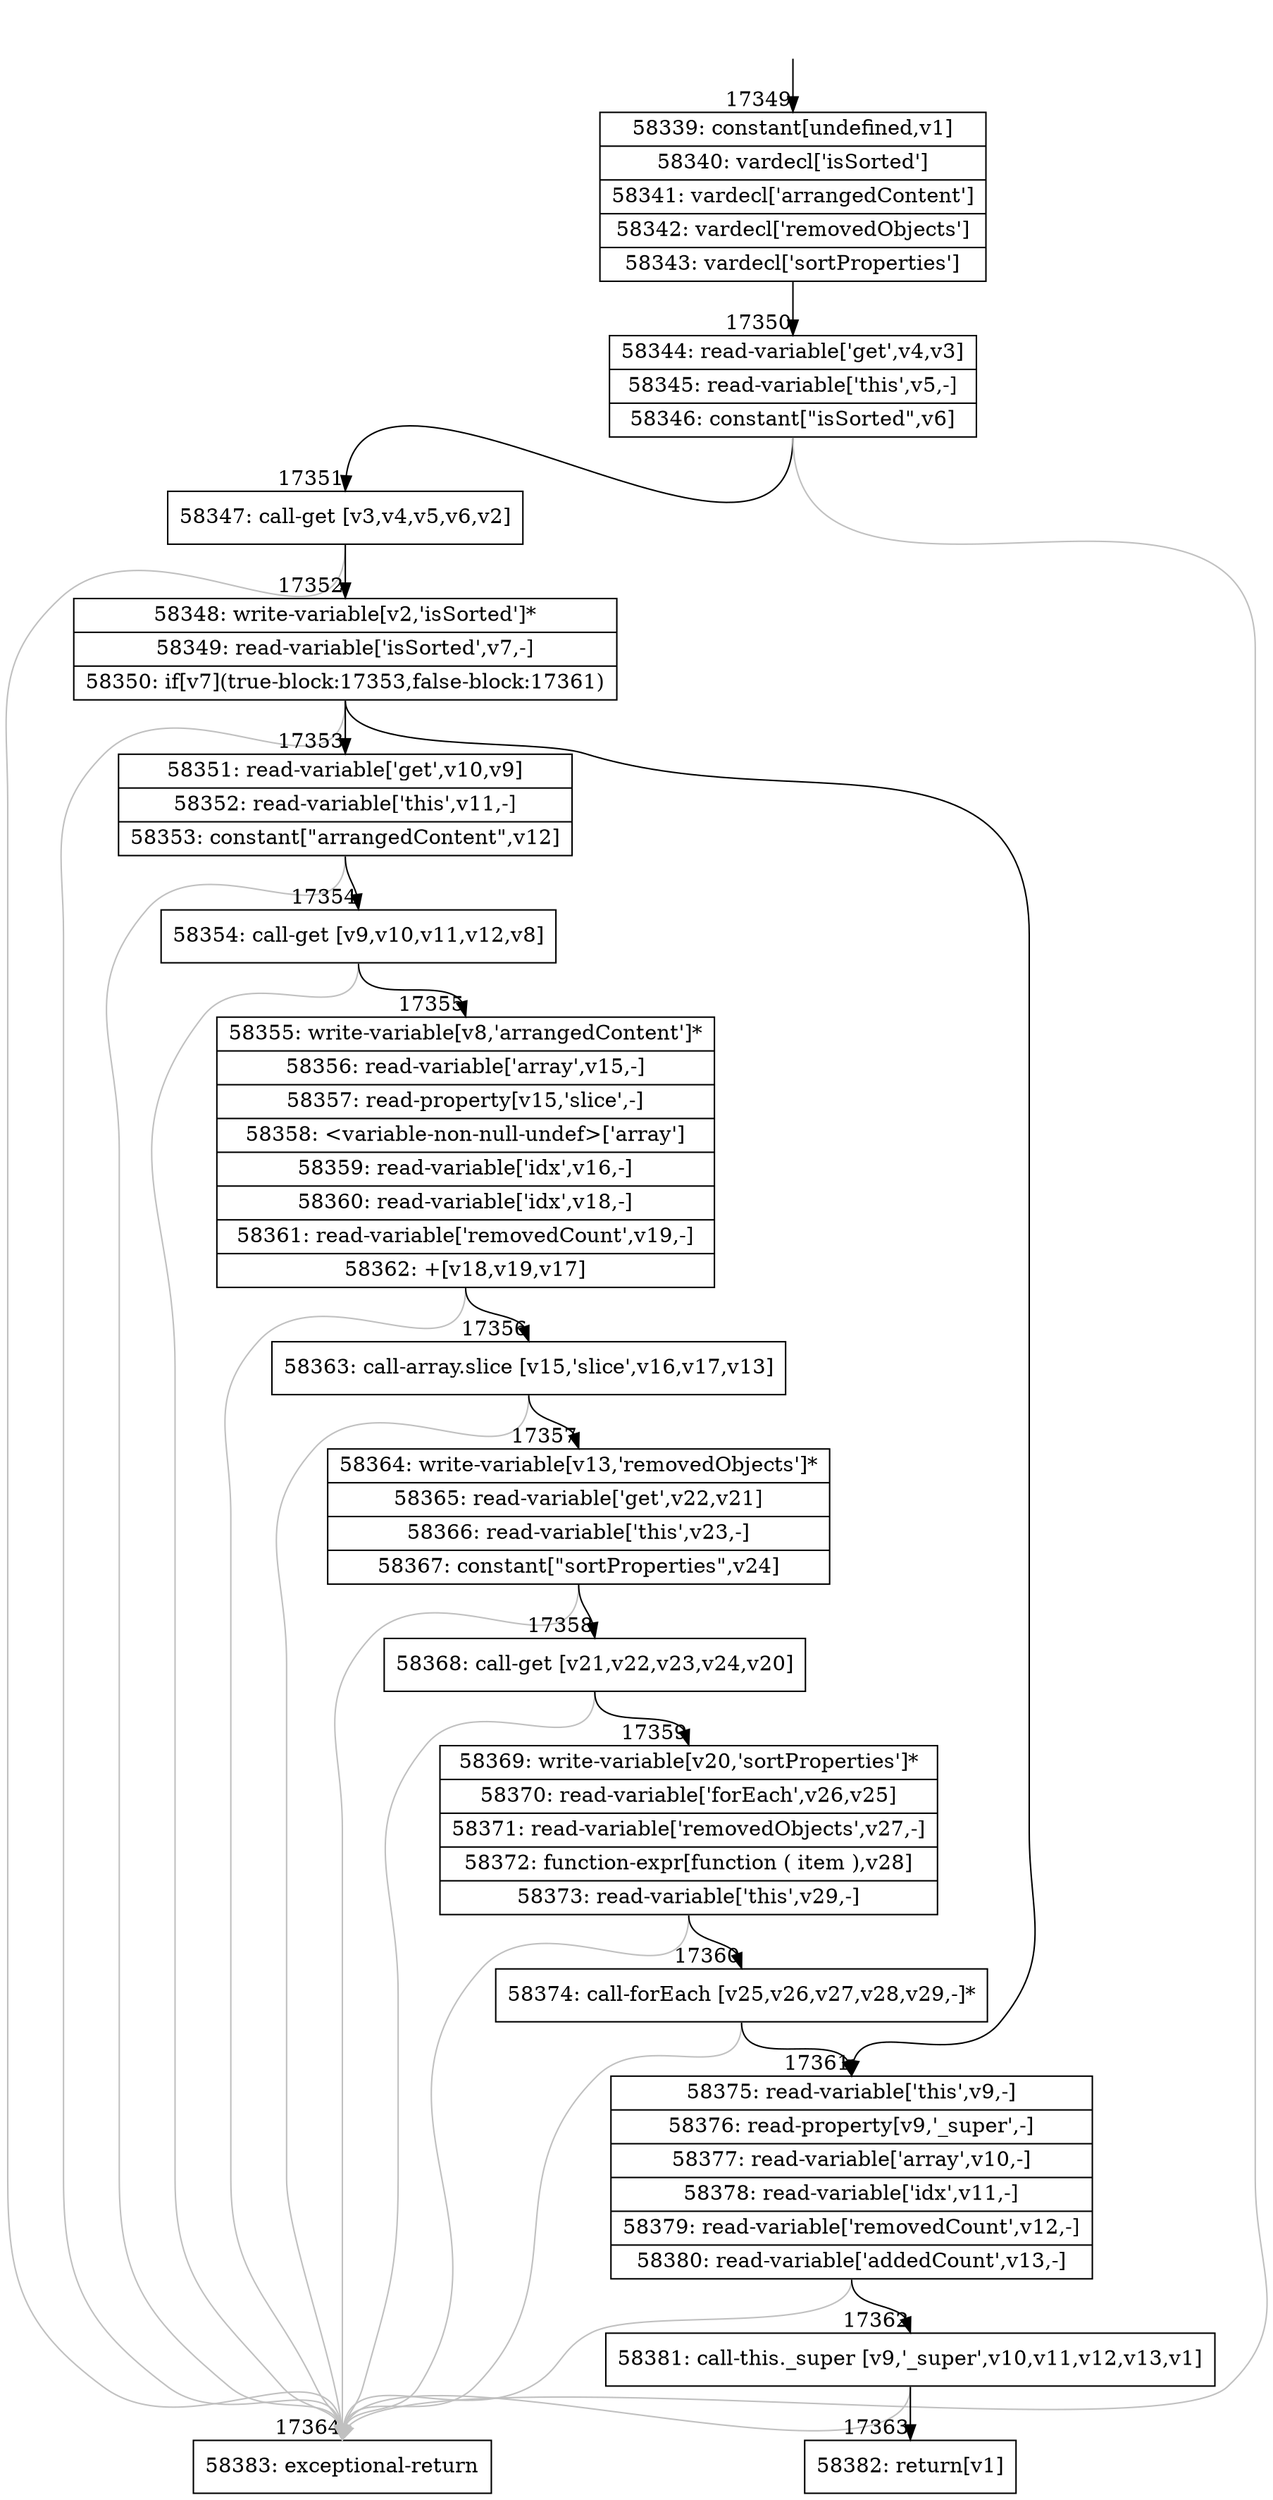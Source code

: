 digraph {
rankdir="TD"
BB_entry1497[shape=none,label=""];
BB_entry1497 -> BB17349 [tailport=s, headport=n, headlabel="    17349"]
BB17349 [shape=record label="{58339: constant[undefined,v1]|58340: vardecl['isSorted']|58341: vardecl['arrangedContent']|58342: vardecl['removedObjects']|58343: vardecl['sortProperties']}" ] 
BB17349 -> BB17350 [tailport=s, headport=n, headlabel="      17350"]
BB17350 [shape=record label="{58344: read-variable['get',v4,v3]|58345: read-variable['this',v5,-]|58346: constant[\"isSorted\",v6]}" ] 
BB17350 -> BB17351 [tailport=s, headport=n, headlabel="      17351"]
BB17350 -> BB17364 [tailport=s, headport=n, color=gray, headlabel="      17364"]
BB17351 [shape=record label="{58347: call-get [v3,v4,v5,v6,v2]}" ] 
BB17351 -> BB17352 [tailport=s, headport=n, headlabel="      17352"]
BB17351 -> BB17364 [tailport=s, headport=n, color=gray]
BB17352 [shape=record label="{58348: write-variable[v2,'isSorted']*|58349: read-variable['isSorted',v7,-]|58350: if[v7](true-block:17353,false-block:17361)}" ] 
BB17352 -> BB17353 [tailport=s, headport=n, headlabel="      17353"]
BB17352 -> BB17361 [tailport=s, headport=n, headlabel="      17361"]
BB17352 -> BB17364 [tailport=s, headport=n, color=gray]
BB17353 [shape=record label="{58351: read-variable['get',v10,v9]|58352: read-variable['this',v11,-]|58353: constant[\"arrangedContent\",v12]}" ] 
BB17353 -> BB17354 [tailport=s, headport=n, headlabel="      17354"]
BB17353 -> BB17364 [tailport=s, headport=n, color=gray]
BB17354 [shape=record label="{58354: call-get [v9,v10,v11,v12,v8]}" ] 
BB17354 -> BB17355 [tailport=s, headport=n, headlabel="      17355"]
BB17354 -> BB17364 [tailport=s, headport=n, color=gray]
BB17355 [shape=record label="{58355: write-variable[v8,'arrangedContent']*|58356: read-variable['array',v15,-]|58357: read-property[v15,'slice',-]|58358: \<variable-non-null-undef\>['array']|58359: read-variable['idx',v16,-]|58360: read-variable['idx',v18,-]|58361: read-variable['removedCount',v19,-]|58362: +[v18,v19,v17]}" ] 
BB17355 -> BB17356 [tailport=s, headport=n, headlabel="      17356"]
BB17355 -> BB17364 [tailport=s, headport=n, color=gray]
BB17356 [shape=record label="{58363: call-array.slice [v15,'slice',v16,v17,v13]}" ] 
BB17356 -> BB17357 [tailport=s, headport=n, headlabel="      17357"]
BB17356 -> BB17364 [tailport=s, headport=n, color=gray]
BB17357 [shape=record label="{58364: write-variable[v13,'removedObjects']*|58365: read-variable['get',v22,v21]|58366: read-variable['this',v23,-]|58367: constant[\"sortProperties\",v24]}" ] 
BB17357 -> BB17358 [tailport=s, headport=n, headlabel="      17358"]
BB17357 -> BB17364 [tailport=s, headport=n, color=gray]
BB17358 [shape=record label="{58368: call-get [v21,v22,v23,v24,v20]}" ] 
BB17358 -> BB17359 [tailport=s, headport=n, headlabel="      17359"]
BB17358 -> BB17364 [tailport=s, headport=n, color=gray]
BB17359 [shape=record label="{58369: write-variable[v20,'sortProperties']*|58370: read-variable['forEach',v26,v25]|58371: read-variable['removedObjects',v27,-]|58372: function-expr[function ( item ),v28]|58373: read-variable['this',v29,-]}" ] 
BB17359 -> BB17360 [tailport=s, headport=n, headlabel="      17360"]
BB17359 -> BB17364 [tailport=s, headport=n, color=gray]
BB17360 [shape=record label="{58374: call-forEach [v25,v26,v27,v28,v29,-]*}" ] 
BB17360 -> BB17361 [tailport=s, headport=n]
BB17360 -> BB17364 [tailport=s, headport=n, color=gray]
BB17361 [shape=record label="{58375: read-variable['this',v9,-]|58376: read-property[v9,'_super',-]|58377: read-variable['array',v10,-]|58378: read-variable['idx',v11,-]|58379: read-variable['removedCount',v12,-]|58380: read-variable['addedCount',v13,-]}" ] 
BB17361 -> BB17362 [tailport=s, headport=n, headlabel="      17362"]
BB17361 -> BB17364 [tailport=s, headport=n, color=gray]
BB17362 [shape=record label="{58381: call-this._super [v9,'_super',v10,v11,v12,v13,v1]}" ] 
BB17362 -> BB17363 [tailport=s, headport=n, headlabel="      17363"]
BB17362 -> BB17364 [tailport=s, headport=n, color=gray]
BB17363 [shape=record label="{58382: return[v1]}" ] 
BB17364 [shape=record label="{58383: exceptional-return}" ] 
//#$~ 32923
}
